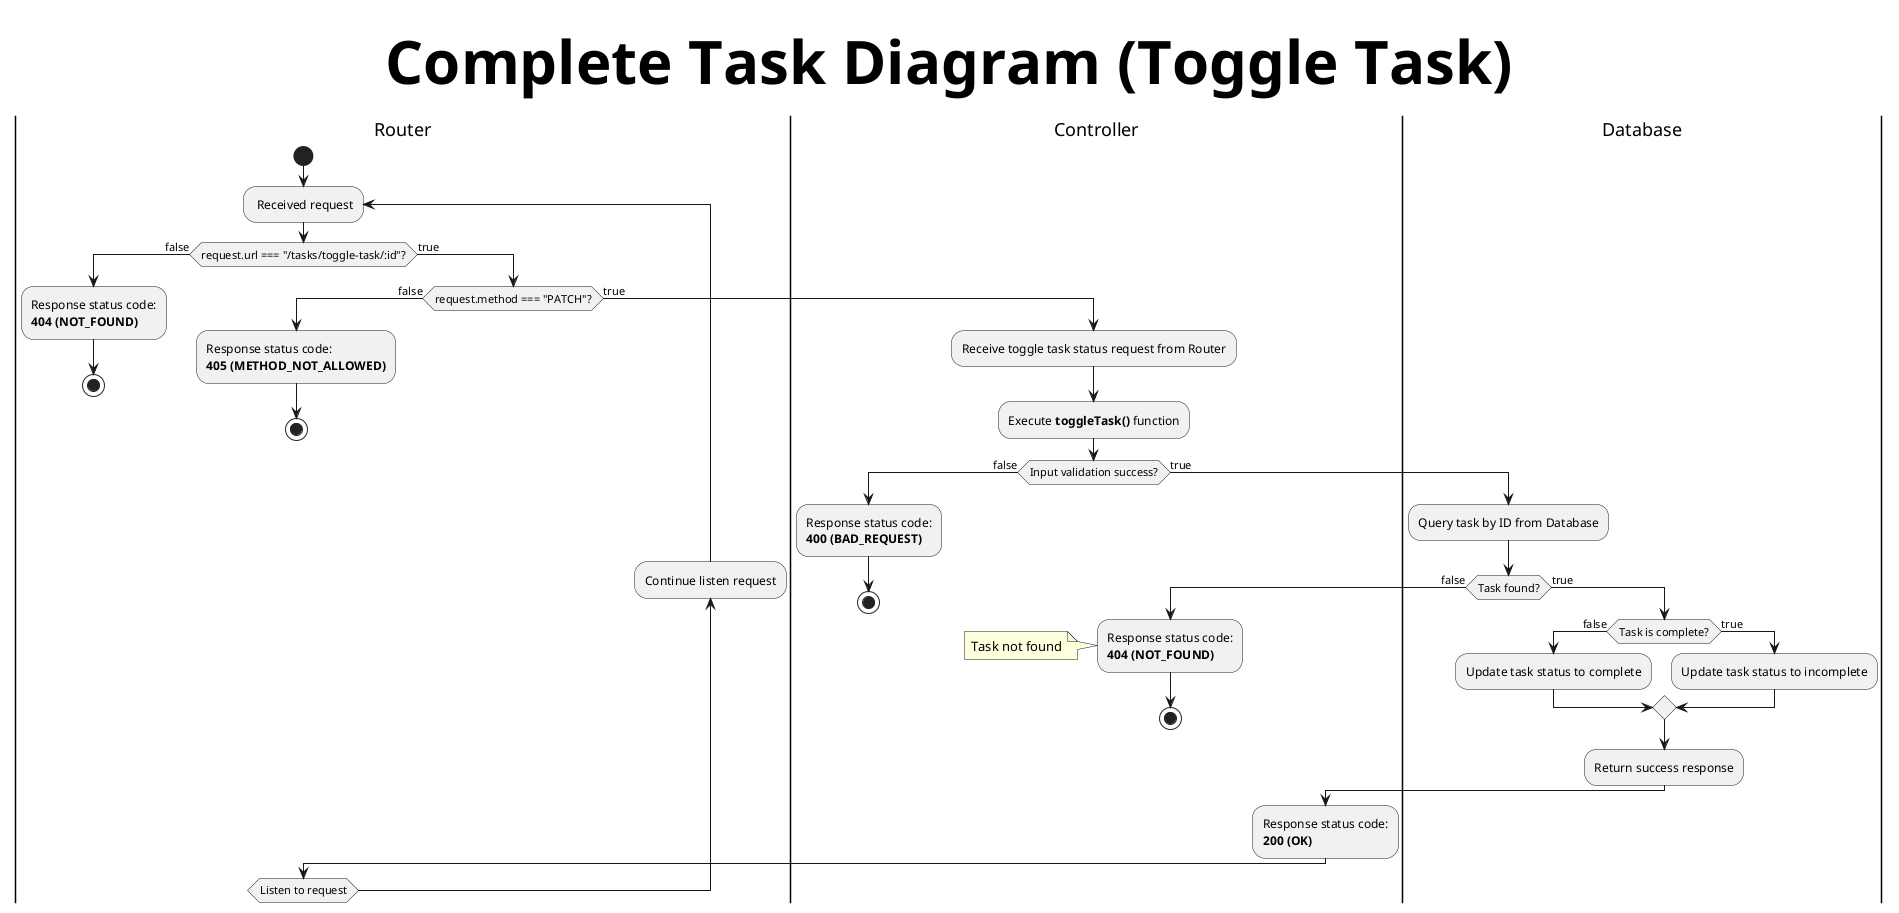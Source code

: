 @startuml 
title  Complete Task Diagram (Toggle Task)
skinparam titleFontSize 60
|Router|
start
repeat: Received request
if (request.url === "/tasks/toggle-task/:id"?) then (false)
    :Response status code:
    **404 (NOT_FOUND)**;
    stop

else (true)
    if (request.method === "PATCH"?) then (false)
        :Response status code:
        **405 (METHOD_NOT_ALLOWED)**;
        stop

    else (true)
        |Controller|
        :Receive toggle task status request from Router;
        :Execute **toggleTask()** function;

        if (Input validation success?) then (false)
            :Response status code:
            **400 (BAD_REQUEST)**;
            'Validation failed
            stop

        else (true)
            |Database|
            :Query task by ID from Database;

            if (Task found?) then (false)
                |Controller|
                :Response status code:
                **404 (NOT_FOUND)**;
                note left: Task not found
                stop
            
            else (true)
                |Database|
                if (Task is complete?) then (false)
                    :Update task status to complete;
                
                else (true)
                    :Update task status to incomplete;

                endif
                :Return success response;
                |Controller|
                :Response status code:
                **200 (OK)**;

            endif
        endif
    endif
endif

|Router|
backward:Continue listen request;
repeat while (Listen to request)    
@enduml